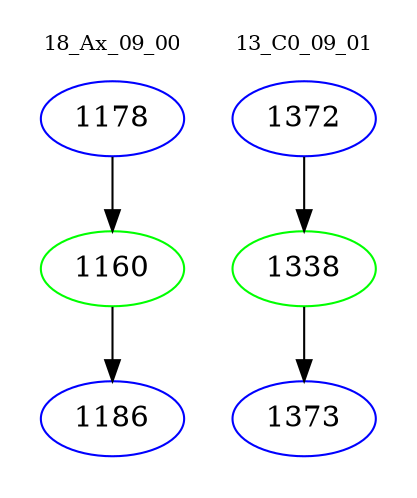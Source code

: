 digraph{
subgraph cluster_0 {
color = white
label = "18_Ax_09_00";
fontsize=10;
T0_1178 [label="1178", color="blue"]
T0_1178 -> T0_1160 [color="black"]
T0_1160 [label="1160", color="green"]
T0_1160 -> T0_1186 [color="black"]
T0_1186 [label="1186", color="blue"]
}
subgraph cluster_1 {
color = white
label = "13_C0_09_01";
fontsize=10;
T1_1372 [label="1372", color="blue"]
T1_1372 -> T1_1338 [color="black"]
T1_1338 [label="1338", color="green"]
T1_1338 -> T1_1373 [color="black"]
T1_1373 [label="1373", color="blue"]
}
}
